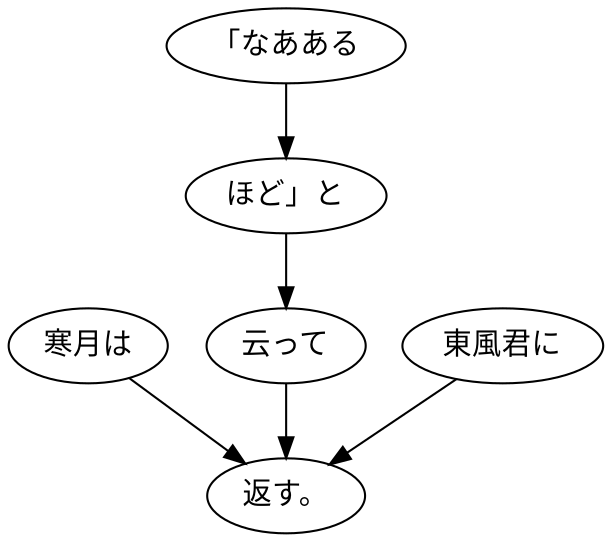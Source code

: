 digraph graph3835 {
	node0 [label="寒月は"];
	node1 [label="「なあある"];
	node2 [label="ほど」と"];
	node3 [label="云って"];
	node4 [label="東風君に"];
	node5 [label="返す。"];
	node0 -> node5;
	node1 -> node2;
	node2 -> node3;
	node3 -> node5;
	node4 -> node5;
}
